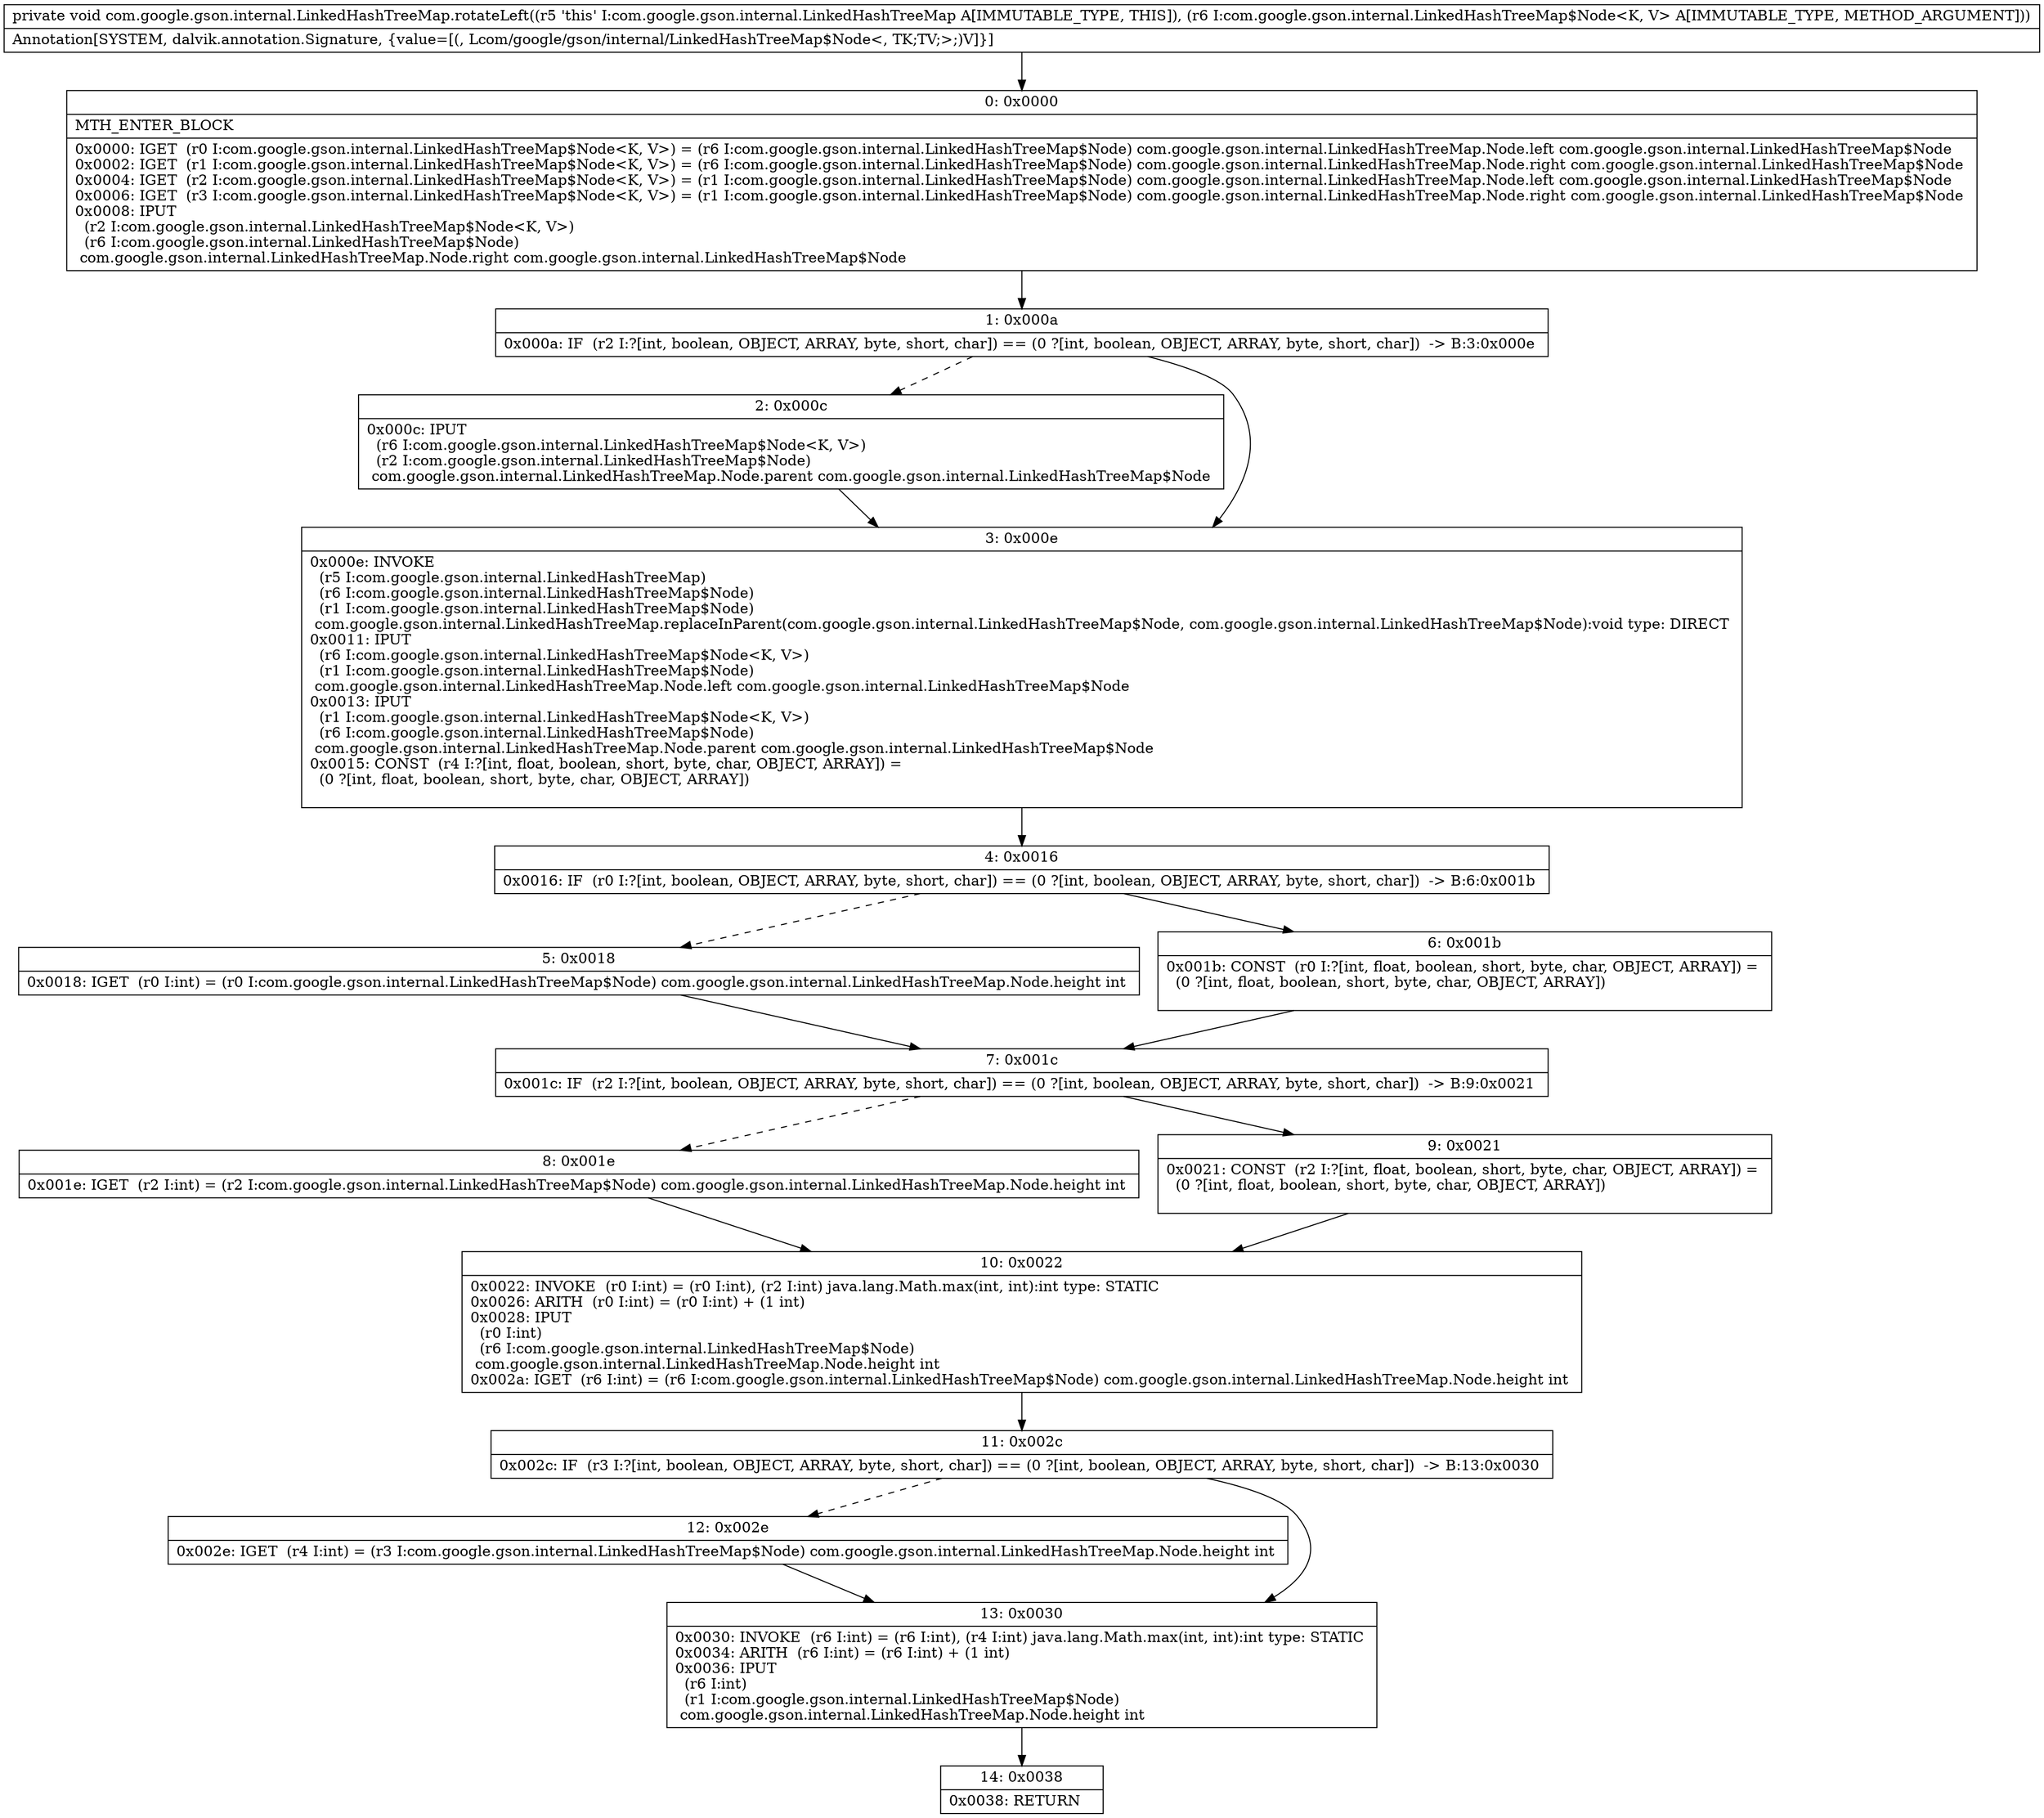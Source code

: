digraph "CFG forcom.google.gson.internal.LinkedHashTreeMap.rotateLeft(Lcom\/google\/gson\/internal\/LinkedHashTreeMap$Node;)V" {
Node_0 [shape=record,label="{0\:\ 0x0000|MTH_ENTER_BLOCK\l|0x0000: IGET  (r0 I:com.google.gson.internal.LinkedHashTreeMap$Node\<K, V\>) = (r6 I:com.google.gson.internal.LinkedHashTreeMap$Node) com.google.gson.internal.LinkedHashTreeMap.Node.left com.google.gson.internal.LinkedHashTreeMap$Node \l0x0002: IGET  (r1 I:com.google.gson.internal.LinkedHashTreeMap$Node\<K, V\>) = (r6 I:com.google.gson.internal.LinkedHashTreeMap$Node) com.google.gson.internal.LinkedHashTreeMap.Node.right com.google.gson.internal.LinkedHashTreeMap$Node \l0x0004: IGET  (r2 I:com.google.gson.internal.LinkedHashTreeMap$Node\<K, V\>) = (r1 I:com.google.gson.internal.LinkedHashTreeMap$Node) com.google.gson.internal.LinkedHashTreeMap.Node.left com.google.gson.internal.LinkedHashTreeMap$Node \l0x0006: IGET  (r3 I:com.google.gson.internal.LinkedHashTreeMap$Node\<K, V\>) = (r1 I:com.google.gson.internal.LinkedHashTreeMap$Node) com.google.gson.internal.LinkedHashTreeMap.Node.right com.google.gson.internal.LinkedHashTreeMap$Node \l0x0008: IPUT  \l  (r2 I:com.google.gson.internal.LinkedHashTreeMap$Node\<K, V\>)\l  (r6 I:com.google.gson.internal.LinkedHashTreeMap$Node)\l com.google.gson.internal.LinkedHashTreeMap.Node.right com.google.gson.internal.LinkedHashTreeMap$Node \l}"];
Node_1 [shape=record,label="{1\:\ 0x000a|0x000a: IF  (r2 I:?[int, boolean, OBJECT, ARRAY, byte, short, char]) == (0 ?[int, boolean, OBJECT, ARRAY, byte, short, char])  \-\> B:3:0x000e \l}"];
Node_2 [shape=record,label="{2\:\ 0x000c|0x000c: IPUT  \l  (r6 I:com.google.gson.internal.LinkedHashTreeMap$Node\<K, V\>)\l  (r2 I:com.google.gson.internal.LinkedHashTreeMap$Node)\l com.google.gson.internal.LinkedHashTreeMap.Node.parent com.google.gson.internal.LinkedHashTreeMap$Node \l}"];
Node_3 [shape=record,label="{3\:\ 0x000e|0x000e: INVOKE  \l  (r5 I:com.google.gson.internal.LinkedHashTreeMap)\l  (r6 I:com.google.gson.internal.LinkedHashTreeMap$Node)\l  (r1 I:com.google.gson.internal.LinkedHashTreeMap$Node)\l com.google.gson.internal.LinkedHashTreeMap.replaceInParent(com.google.gson.internal.LinkedHashTreeMap$Node, com.google.gson.internal.LinkedHashTreeMap$Node):void type: DIRECT \l0x0011: IPUT  \l  (r6 I:com.google.gson.internal.LinkedHashTreeMap$Node\<K, V\>)\l  (r1 I:com.google.gson.internal.LinkedHashTreeMap$Node)\l com.google.gson.internal.LinkedHashTreeMap.Node.left com.google.gson.internal.LinkedHashTreeMap$Node \l0x0013: IPUT  \l  (r1 I:com.google.gson.internal.LinkedHashTreeMap$Node\<K, V\>)\l  (r6 I:com.google.gson.internal.LinkedHashTreeMap$Node)\l com.google.gson.internal.LinkedHashTreeMap.Node.parent com.google.gson.internal.LinkedHashTreeMap$Node \l0x0015: CONST  (r4 I:?[int, float, boolean, short, byte, char, OBJECT, ARRAY]) = \l  (0 ?[int, float, boolean, short, byte, char, OBJECT, ARRAY])\l \l}"];
Node_4 [shape=record,label="{4\:\ 0x0016|0x0016: IF  (r0 I:?[int, boolean, OBJECT, ARRAY, byte, short, char]) == (0 ?[int, boolean, OBJECT, ARRAY, byte, short, char])  \-\> B:6:0x001b \l}"];
Node_5 [shape=record,label="{5\:\ 0x0018|0x0018: IGET  (r0 I:int) = (r0 I:com.google.gson.internal.LinkedHashTreeMap$Node) com.google.gson.internal.LinkedHashTreeMap.Node.height int \l}"];
Node_6 [shape=record,label="{6\:\ 0x001b|0x001b: CONST  (r0 I:?[int, float, boolean, short, byte, char, OBJECT, ARRAY]) = \l  (0 ?[int, float, boolean, short, byte, char, OBJECT, ARRAY])\l \l}"];
Node_7 [shape=record,label="{7\:\ 0x001c|0x001c: IF  (r2 I:?[int, boolean, OBJECT, ARRAY, byte, short, char]) == (0 ?[int, boolean, OBJECT, ARRAY, byte, short, char])  \-\> B:9:0x0021 \l}"];
Node_8 [shape=record,label="{8\:\ 0x001e|0x001e: IGET  (r2 I:int) = (r2 I:com.google.gson.internal.LinkedHashTreeMap$Node) com.google.gson.internal.LinkedHashTreeMap.Node.height int \l}"];
Node_9 [shape=record,label="{9\:\ 0x0021|0x0021: CONST  (r2 I:?[int, float, boolean, short, byte, char, OBJECT, ARRAY]) = \l  (0 ?[int, float, boolean, short, byte, char, OBJECT, ARRAY])\l \l}"];
Node_10 [shape=record,label="{10\:\ 0x0022|0x0022: INVOKE  (r0 I:int) = (r0 I:int), (r2 I:int) java.lang.Math.max(int, int):int type: STATIC \l0x0026: ARITH  (r0 I:int) = (r0 I:int) + (1 int) \l0x0028: IPUT  \l  (r0 I:int)\l  (r6 I:com.google.gson.internal.LinkedHashTreeMap$Node)\l com.google.gson.internal.LinkedHashTreeMap.Node.height int \l0x002a: IGET  (r6 I:int) = (r6 I:com.google.gson.internal.LinkedHashTreeMap$Node) com.google.gson.internal.LinkedHashTreeMap.Node.height int \l}"];
Node_11 [shape=record,label="{11\:\ 0x002c|0x002c: IF  (r3 I:?[int, boolean, OBJECT, ARRAY, byte, short, char]) == (0 ?[int, boolean, OBJECT, ARRAY, byte, short, char])  \-\> B:13:0x0030 \l}"];
Node_12 [shape=record,label="{12\:\ 0x002e|0x002e: IGET  (r4 I:int) = (r3 I:com.google.gson.internal.LinkedHashTreeMap$Node) com.google.gson.internal.LinkedHashTreeMap.Node.height int \l}"];
Node_13 [shape=record,label="{13\:\ 0x0030|0x0030: INVOKE  (r6 I:int) = (r6 I:int), (r4 I:int) java.lang.Math.max(int, int):int type: STATIC \l0x0034: ARITH  (r6 I:int) = (r6 I:int) + (1 int) \l0x0036: IPUT  \l  (r6 I:int)\l  (r1 I:com.google.gson.internal.LinkedHashTreeMap$Node)\l com.google.gson.internal.LinkedHashTreeMap.Node.height int \l}"];
Node_14 [shape=record,label="{14\:\ 0x0038|0x0038: RETURN   \l}"];
MethodNode[shape=record,label="{private void com.google.gson.internal.LinkedHashTreeMap.rotateLeft((r5 'this' I:com.google.gson.internal.LinkedHashTreeMap A[IMMUTABLE_TYPE, THIS]), (r6 I:com.google.gson.internal.LinkedHashTreeMap$Node\<K, V\> A[IMMUTABLE_TYPE, METHOD_ARGUMENT]))  | Annotation[SYSTEM, dalvik.annotation.Signature, \{value=[(, Lcom\/google\/gson\/internal\/LinkedHashTreeMap$Node\<, TK;TV;\>;)V]\}]\l}"];
MethodNode -> Node_0;
Node_0 -> Node_1;
Node_1 -> Node_2[style=dashed];
Node_1 -> Node_3;
Node_2 -> Node_3;
Node_3 -> Node_4;
Node_4 -> Node_5[style=dashed];
Node_4 -> Node_6;
Node_5 -> Node_7;
Node_6 -> Node_7;
Node_7 -> Node_8[style=dashed];
Node_7 -> Node_9;
Node_8 -> Node_10;
Node_9 -> Node_10;
Node_10 -> Node_11;
Node_11 -> Node_12[style=dashed];
Node_11 -> Node_13;
Node_12 -> Node_13;
Node_13 -> Node_14;
}

